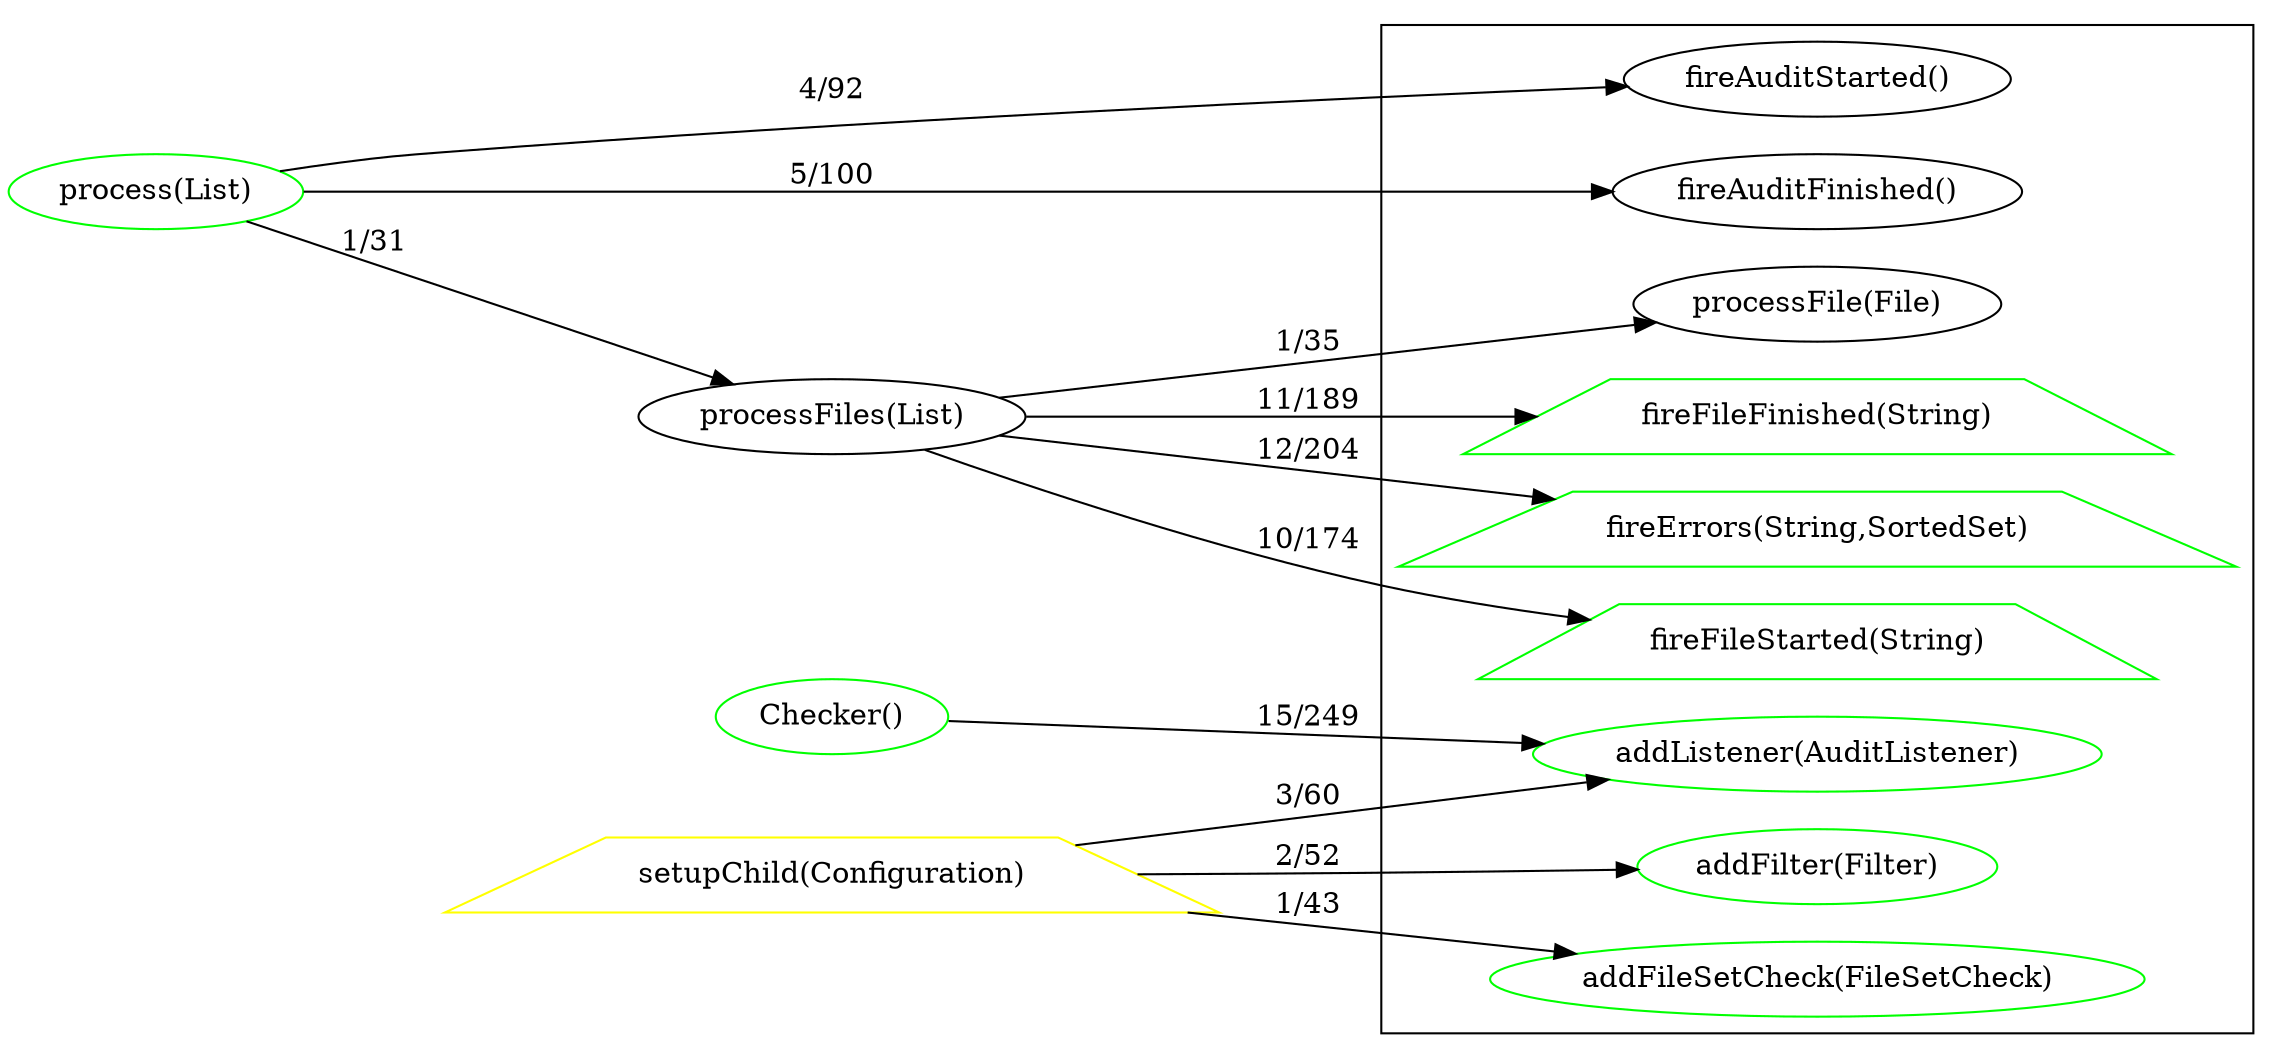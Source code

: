 digraph dependencies {
rankdir = "LR";
subgraph clustersimple {
"processFile(File)" [ color="#000000ff" ];
"fireAuditStarted()" [ color="#000000ff" ];
"fireFileFinished(String)" [ color="#00ff00ff" shape="trapezium" ];
"addListener(AuditListener)" [ color="#00ff00ff" ];
"fireAuditFinished()" [ color="#000000ff" ];
"fireErrors(String,SortedSet)" [ color="#00ff00ff" shape="trapezium" ];
"addFileSetCheck(FileSetCheck)" [ color="#00ff00ff" ];
"fireFileStarted(String)" [ color="#00ff00ff" shape="trapezium" ];
"addFilter(Filter)" [ color="#00ff00ff" ];
}
"Checker()" [ color="#00ff00ff" ];
"processFiles(List)" [ color="#000000ff" ];
"process(List)" [ color="#00ff00ff" ];
"setupChild(Configuration)" [ color="#ffff00ff" shape="trapezium" ];
"Checker()" -> "addListener(AuditListener)" [ label="15/249" ];
"processFiles(List)" -> "fireFileStarted(String)" [ label="10/174" ];
"processFiles(List)" -> "processFile(File)" [ label="1/35" ];
"processFiles(List)" -> "fireErrors(String,SortedSet)" [ label="12/204" ];
"processFiles(List)" -> "fireFileFinished(String)" [ label="11/189" ];
"process(List)" -> "fireAuditStarted()" [ label="4/92" ];
"process(List)" -> "processFiles(List)" [ label="1/31" ];
"process(List)" -> "fireAuditFinished()" [ label="5/100" ];
"setupChild(Configuration)" -> "addFileSetCheck(FileSetCheck)" [ label="1/43" ];
"setupChild(Configuration)" -> "addFilter(Filter)" [ label="2/52" ];
"setupChild(Configuration)" -> "addListener(AuditListener)" [ label="3/60" ];
/*
Legend
Node border color:
    a) GREEN - public
    b) YELLOW - protected
    c) BLACK - private
    d) BLUE - default
Node shape:
    if static - rectangle
    otherwise if override - trapezium
    otherwise if overloaded - triangle
    otherwise ellipse

*/
}